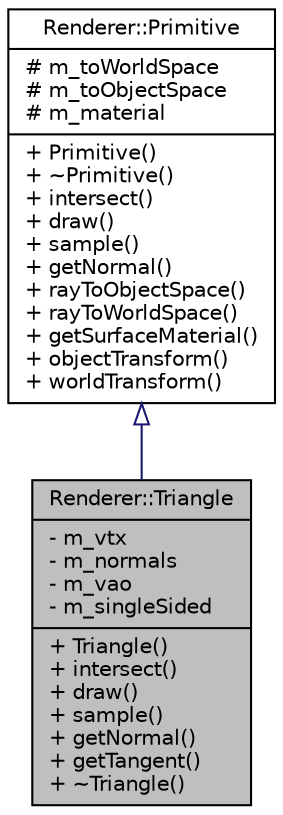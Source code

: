 digraph "Renderer::Triangle"
{
  edge [fontname="Helvetica",fontsize="10",labelfontname="Helvetica",labelfontsize="10"];
  node [fontname="Helvetica",fontsize="10",shape=record];
  Node1 [label="{Renderer::Triangle\n|- m_vtx\l- m_normals\l- m_vao\l- m_singleSided\l|+ Triangle()\l+ intersect()\l+ draw()\l+ sample()\l+ getNormal()\l+ getTangent()\l+ ~Triangle()\l}",height=0.2,width=0.4,color="black", fillcolor="grey75", style="filled", fontcolor="black"];
  Node2 -> Node1 [dir="back",color="midnightblue",fontsize="10",style="solid",arrowtail="onormal",fontname="Helvetica"];
  Node2 [label="{Renderer::Primitive\n|# m_toWorldSpace\l# m_toObjectSpace\l# m_material\l|+ Primitive()\l+ ~Primitive()\l+ intersect()\l+ draw()\l+ sample()\l+ getNormal()\l+ rayToObjectSpace()\l+ rayToWorldSpace()\l+ getSurfaceMaterial()\l+ objectTransform()\l+ worldTransform()\l}",height=0.2,width=0.4,color="black", fillcolor="white", style="filled",URL="$class_renderer_1_1_primitive.html",tooltip="The Primitive class is the abstract class representing a renderer primitive, the intersect and draw m..."];
}
